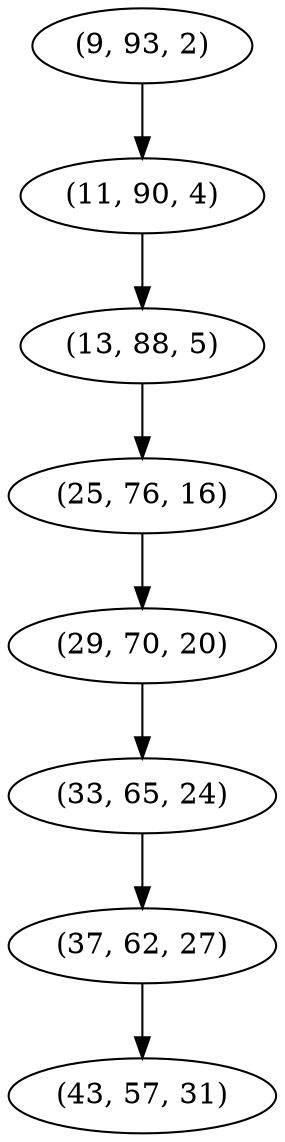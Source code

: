 digraph tree {
    "(9, 93, 2)";
    "(11, 90, 4)";
    "(13, 88, 5)";
    "(25, 76, 16)";
    "(29, 70, 20)";
    "(33, 65, 24)";
    "(37, 62, 27)";
    "(43, 57, 31)";
    "(9, 93, 2)" -> "(11, 90, 4)";
    "(11, 90, 4)" -> "(13, 88, 5)";
    "(13, 88, 5)" -> "(25, 76, 16)";
    "(25, 76, 16)" -> "(29, 70, 20)";
    "(29, 70, 20)" -> "(33, 65, 24)";
    "(33, 65, 24)" -> "(37, 62, 27)";
    "(37, 62, 27)" -> "(43, 57, 31)";
}
